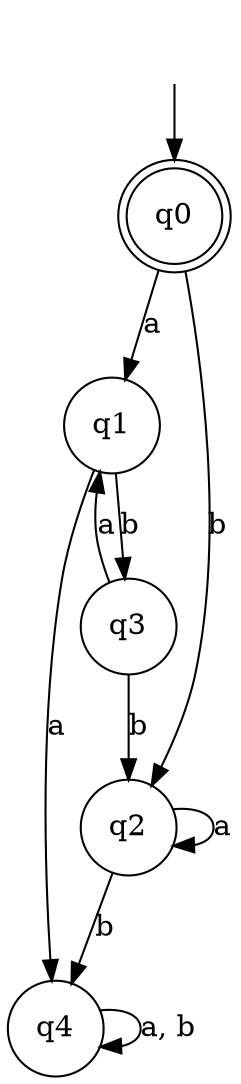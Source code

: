digraph Automaton {

q1 [shape = circle];

q2 [shape = circle];

q3 [shape = circle];

q4 [shape = circle];

_nil [style = invis];

q0 [shape = doublecircle];

q3 -> q1 [label = "a"];

_nil -> q0;

q3 -> q2 [label = "b"];

q1 -> q3 [label = "b"];

q1 -> q4 [label = "a"];

q2 -> q4 [label = "b"];

q0 -> q2 [label = "b"];

q0 -> q1 [label = "a"];

q2 -> q2 [label = "a"];

q4 -> q4 [label = "a, b"];

}
